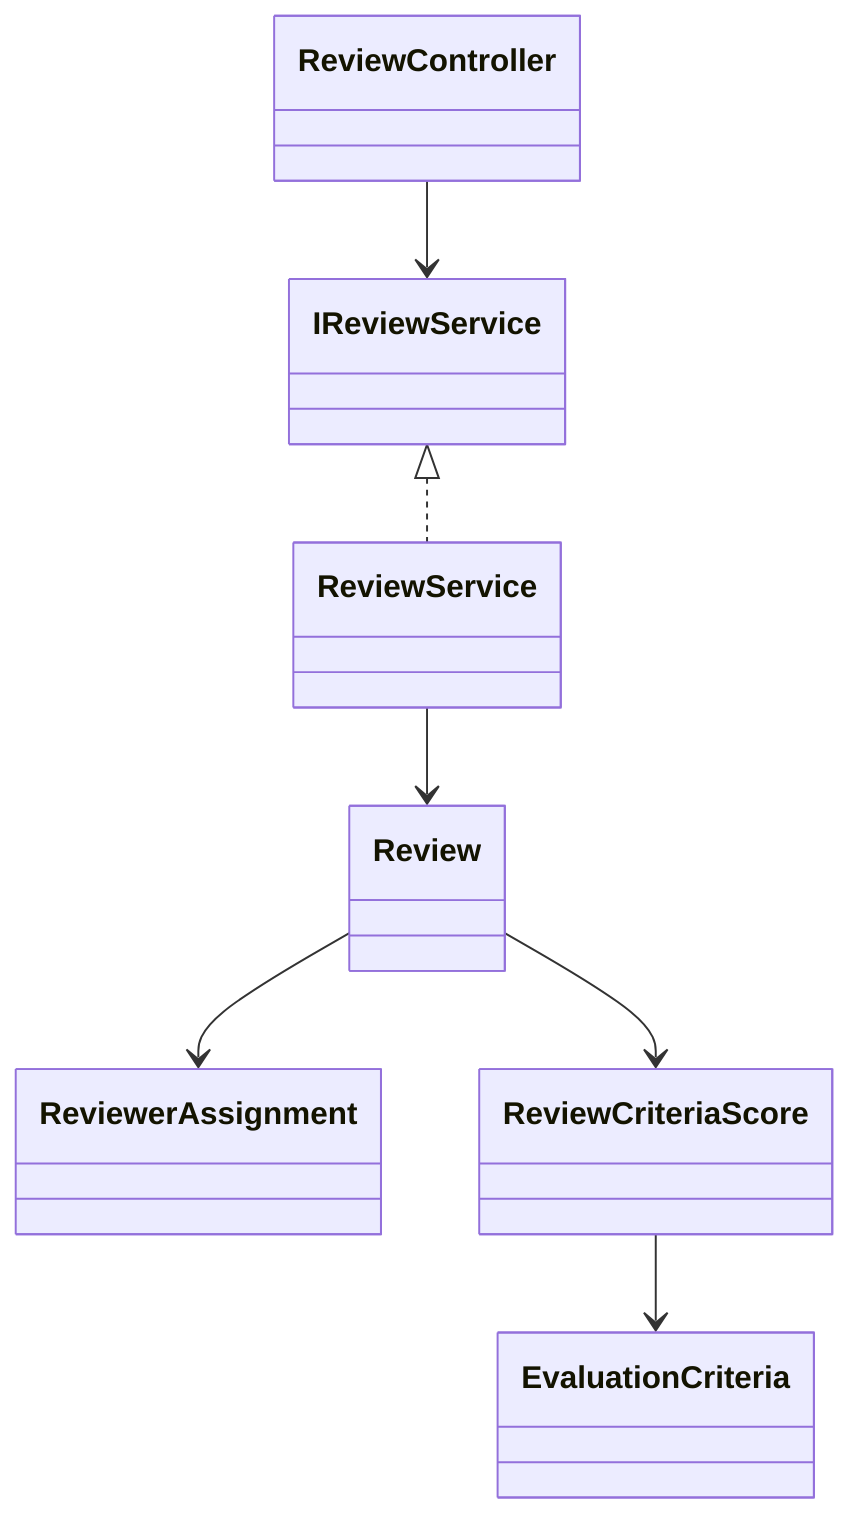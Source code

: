 classDiagram
    class ReviewController
    class IReviewService
    class ReviewService
    class Review
    class ReviewerAssignment
    class ReviewCriteriaScore
    class EvaluationCriteria

    ReviewController --> IReviewService
    IReviewService <|.. ReviewService
    ReviewService --> Review
    Review --> ReviewerAssignment
    Review --> ReviewCriteriaScore
    ReviewCriteriaScore --> EvaluationCriteria